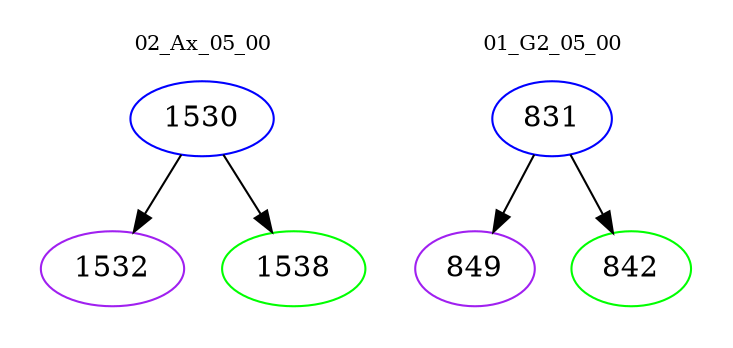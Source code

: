 digraph{
subgraph cluster_0 {
color = white
label = "02_Ax_05_00";
fontsize=10;
T0_1530 [label="1530", color="blue"]
T0_1530 -> T0_1532 [color="black"]
T0_1532 [label="1532", color="purple"]
T0_1530 -> T0_1538 [color="black"]
T0_1538 [label="1538", color="green"]
}
subgraph cluster_1 {
color = white
label = "01_G2_05_00";
fontsize=10;
T1_831 [label="831", color="blue"]
T1_831 -> T1_849 [color="black"]
T1_849 [label="849", color="purple"]
T1_831 -> T1_842 [color="black"]
T1_842 [label="842", color="green"]
}
}
